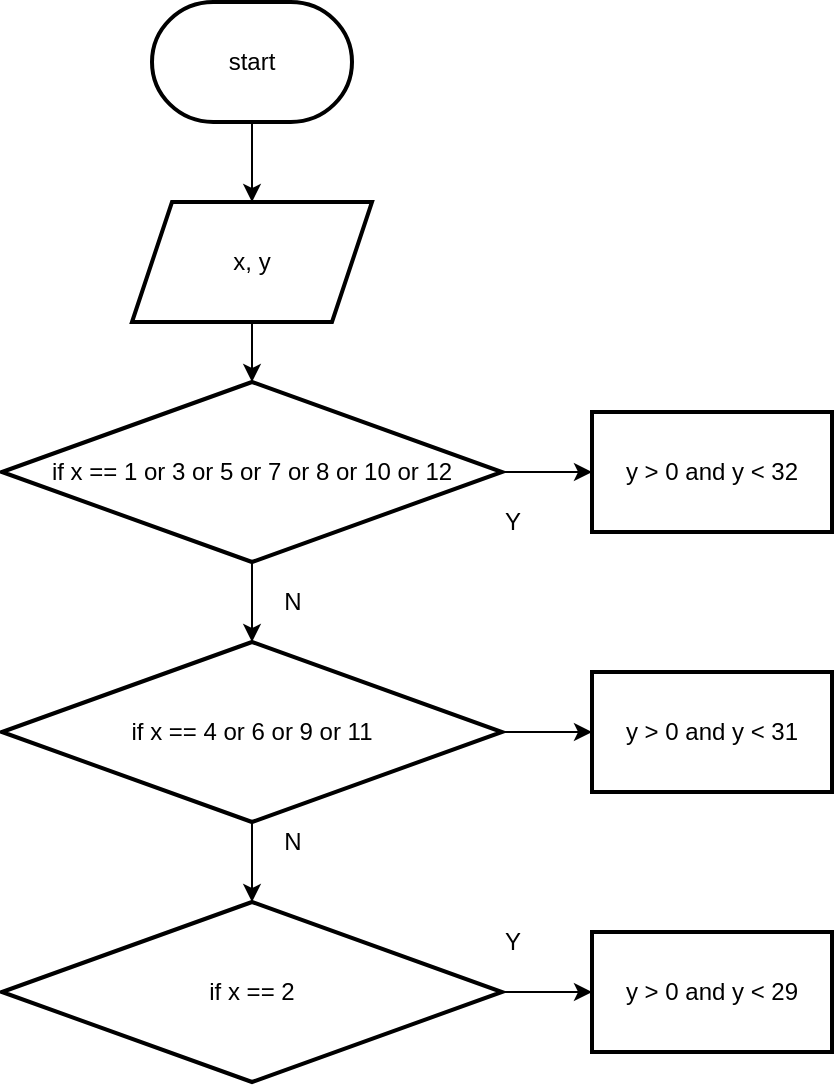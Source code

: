 <mxfile>
    <diagram id="5dqWzDm7VlStvuq8Lb--" name="Page-1">
        <mxGraphModel dx="857" dy="249" grid="1" gridSize="10" guides="1" tooltips="1" connect="1" arrows="1" fold="1" page="1" pageScale="1" pageWidth="850" pageHeight="1100" math="0" shadow="0">
            <root>
                <mxCell id="0"/>
                <mxCell id="1" parent="0"/>
                <mxCell id="4" value="" style="edgeStyle=none;html=1;" edge="1" parent="1" source="2" target="3">
                    <mxGeometry relative="1" as="geometry"/>
                </mxCell>
                <mxCell id="2" value="start" style="strokeWidth=2;html=1;shape=mxgraph.flowchart.terminator;whiteSpace=wrap;" vertex="1" parent="1">
                    <mxGeometry x="350" y="50" width="100" height="60" as="geometry"/>
                </mxCell>
                <mxCell id="6" value="" style="edgeStyle=none;html=1;" edge="1" parent="1" source="3" target="5">
                    <mxGeometry relative="1" as="geometry"/>
                </mxCell>
                <mxCell id="3" value="x, y" style="shape=parallelogram;perimeter=parallelogramPerimeter;whiteSpace=wrap;html=1;fixedSize=1;strokeWidth=2;" vertex="1" parent="1">
                    <mxGeometry x="340" y="150" width="120" height="60" as="geometry"/>
                </mxCell>
                <mxCell id="8" value="" style="edgeStyle=none;html=1;" edge="1" parent="1" source="5" target="7">
                    <mxGeometry relative="1" as="geometry"/>
                </mxCell>
                <mxCell id="11" value="" style="edgeStyle=none;html=1;" edge="1" parent="1" source="5" target="10">
                    <mxGeometry relative="1" as="geometry"/>
                </mxCell>
                <mxCell id="5" value="if x == 1 or 3 or 5 or 7 or 8 or 10 or 12" style="rhombus;whiteSpace=wrap;html=1;strokeWidth=2;" vertex="1" parent="1">
                    <mxGeometry x="275" y="240" width="250" height="90" as="geometry"/>
                </mxCell>
                <mxCell id="7" value="y &amp;gt; 0 and y &amp;lt; 32" style="whiteSpace=wrap;html=1;strokeWidth=2;" vertex="1" parent="1">
                    <mxGeometry x="570" y="255" width="120" height="60" as="geometry"/>
                </mxCell>
                <mxCell id="9" value="Y" style="text;html=1;align=center;verticalAlign=middle;resizable=0;points=[];autosize=1;strokeColor=none;fillColor=none;" vertex="1" parent="1">
                    <mxGeometry x="520" y="300" width="20" height="20" as="geometry"/>
                </mxCell>
                <mxCell id="14" value="" style="edgeStyle=none;html=1;" edge="1" parent="1" source="10" target="13">
                    <mxGeometry relative="1" as="geometry"/>
                </mxCell>
                <mxCell id="16" value="" style="edgeStyle=none;html=1;" edge="1" parent="1" source="10" target="15">
                    <mxGeometry relative="1" as="geometry"/>
                </mxCell>
                <mxCell id="10" value="if x == 4 or 6 or 9 or 11" style="rhombus;whiteSpace=wrap;html=1;strokeWidth=2;" vertex="1" parent="1">
                    <mxGeometry x="275" y="370" width="250" height="90" as="geometry"/>
                </mxCell>
                <mxCell id="12" value="N" style="text;html=1;align=center;verticalAlign=middle;resizable=0;points=[];autosize=1;strokeColor=none;fillColor=none;" vertex="1" parent="1">
                    <mxGeometry x="410" y="340" width="20" height="20" as="geometry"/>
                </mxCell>
                <mxCell id="13" value="y &amp;gt; 0 and y &amp;lt; 31" style="whiteSpace=wrap;html=1;strokeWidth=2;" vertex="1" parent="1">
                    <mxGeometry x="570" y="385" width="120" height="60" as="geometry"/>
                </mxCell>
                <mxCell id="19" value="" style="edgeStyle=none;html=1;" edge="1" parent="1" source="15" target="18">
                    <mxGeometry relative="1" as="geometry"/>
                </mxCell>
                <mxCell id="15" value="if x == 2" style="rhombus;whiteSpace=wrap;html=1;strokeWidth=2;" vertex="1" parent="1">
                    <mxGeometry x="275" y="500" width="250" height="90" as="geometry"/>
                </mxCell>
                <mxCell id="17" value="N" style="text;html=1;align=center;verticalAlign=middle;resizable=0;points=[];autosize=1;strokeColor=none;fillColor=none;" vertex="1" parent="1">
                    <mxGeometry x="410" y="460" width="20" height="20" as="geometry"/>
                </mxCell>
                <mxCell id="18" value="y &amp;gt; 0 and y &amp;lt; 29" style="whiteSpace=wrap;html=1;strokeWidth=2;" vertex="1" parent="1">
                    <mxGeometry x="570" y="515" width="120" height="60" as="geometry"/>
                </mxCell>
                <mxCell id="22" value="Y" style="text;html=1;align=center;verticalAlign=middle;resizable=0;points=[];autosize=1;strokeColor=none;fillColor=none;" vertex="1" parent="1">
                    <mxGeometry x="520" y="510" width="20" height="20" as="geometry"/>
                </mxCell>
            </root>
        </mxGraphModel>
    </diagram>
</mxfile>